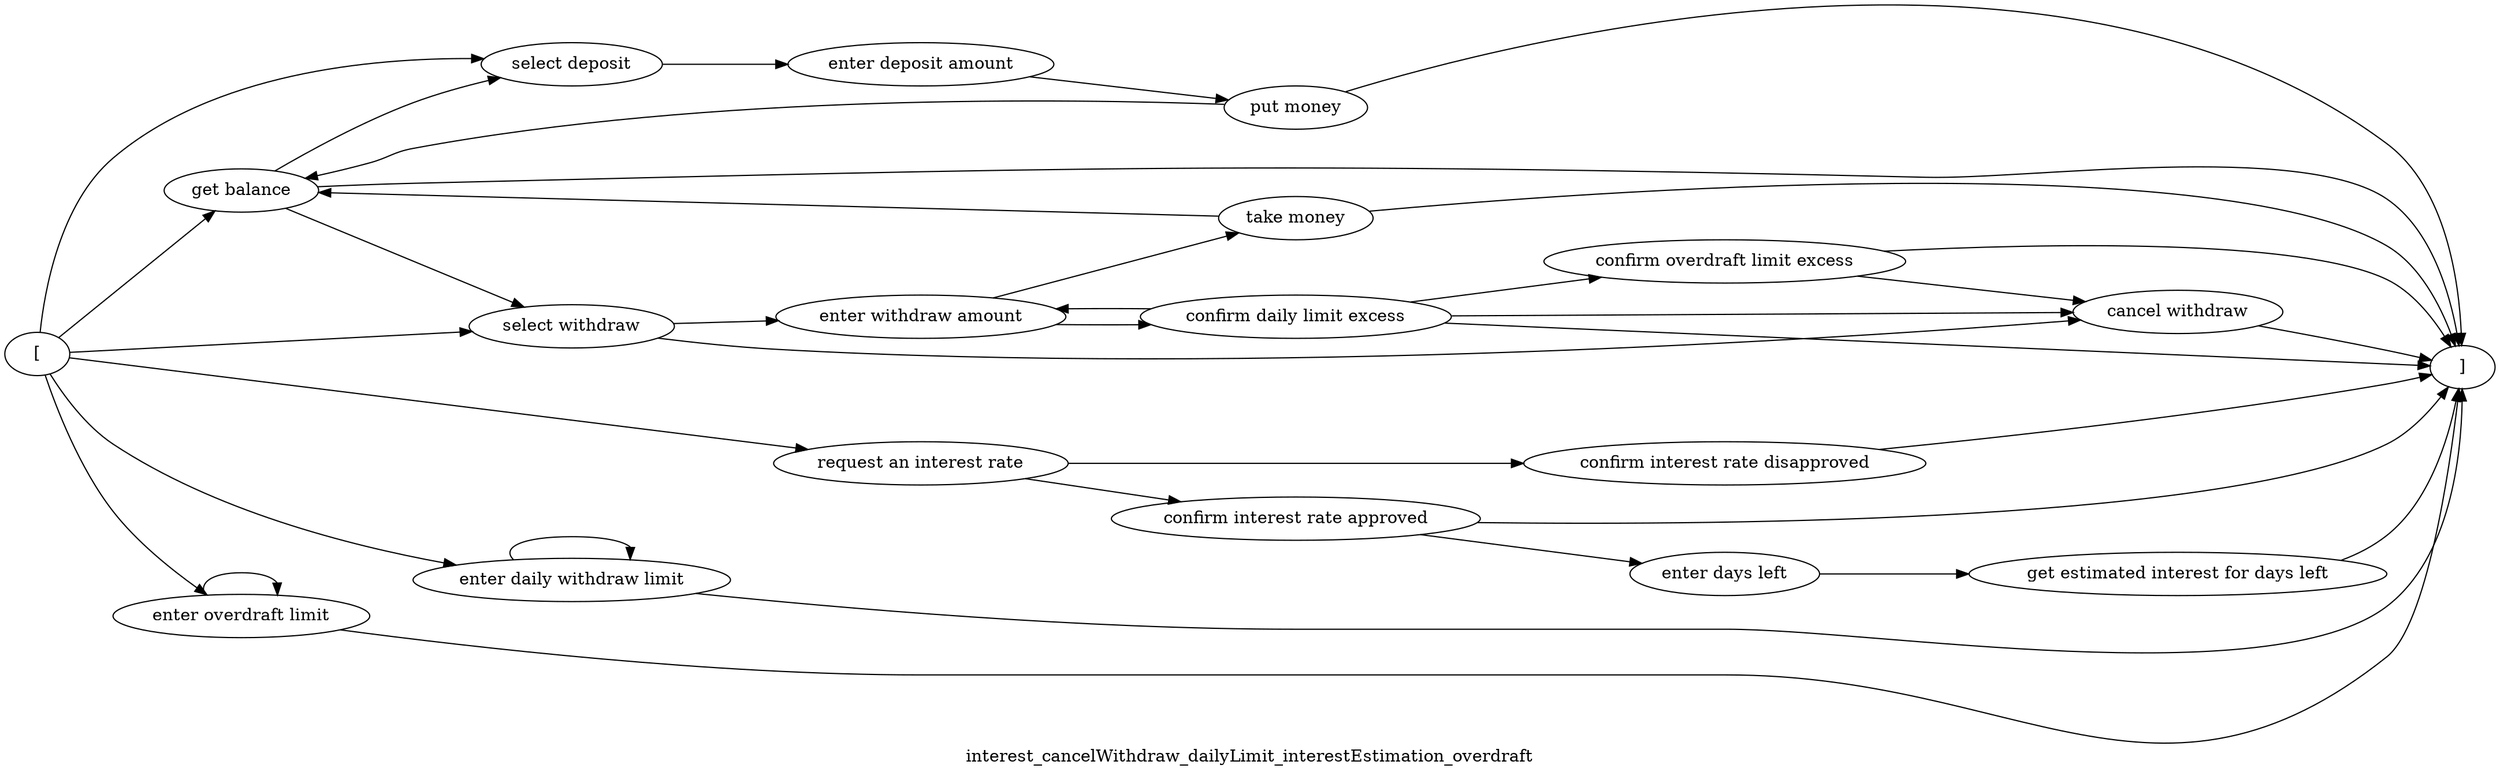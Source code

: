 digraph G {
rankdir = LR
label = "interest_cancelWithdraw_dailyLimit_interestEstimation_overdraft";
esg20_vertex2 -> esg20_vertex1;
esg20_vertex0 -> esg20_vertex2;
esg20_vertex2 -> esg20_vertex3;
esg20_vertex0 -> esg20_vertex3;
esg20_vertex3 -> esg20_vertex4;
esg20_vertex4 -> esg20_vertex5;
esg20_vertex5 -> esg20_vertex1;
esg20_vertex5 -> esg20_vertex2;
esg20_vertex2 -> esg20_vertex6;
esg20_vertex0 -> esg20_vertex6;
esg20_vertex6 -> esg20_vertex7;
esg20_vertex7 -> esg20_vertex8;
esg20_vertex8 -> esg20_vertex1;
esg20_vertex8 -> esg20_vertex2;
esg20_vertex0 -> esg20_vertex9;
esg20_vertex10 -> esg20_vertex1;
esg20_vertex9 -> esg20_vertex10;
esg20_vertex9 -> esg20_vertex11;
esg20_vertex11 -> esg20_vertex1;
esg20_vertex6 -> esg20_vertex12;
esg20_vertex12 -> esg20_vertex1;
esg20_vertex7 -> esg20_vertex13;
esg20_vertex13 -> esg20_vertex12;
esg20_vertex13 -> esg20_vertex7;
esg20_vertex0 -> esg20_vertex14;
esg20_vertex14 -> esg20_vertex1;
esg20_vertex14 -> esg20_vertex14;
esg20_vertex13 -> esg20_vertex1;
esg20_vertex10 -> esg20_vertex15;
esg20_vertex15 -> esg20_vertex16;
esg20_vertex16 -> esg20_vertex1;
esg20_vertex13 -> esg20_vertex17;
esg20_vertex0 -> esg20_vertex18;
esg20_vertex18 -> esg20_vertex1;
esg20_vertex18 -> esg20_vertex18;
esg20_vertex17 -> esg20_vertex12;
esg20_vertex17 -> esg20_vertex1;
esg20_vertex2 [label = "get balance"]
esg20_vertex1 [label = "]"]
esg20_vertex0 [label = "["]
esg20_vertex3 [label = "select deposit"]
esg20_vertex4 [label = "enter deposit amount"]
esg20_vertex5 [label = "put money"]
esg20_vertex6 [label = "select withdraw"]
esg20_vertex7 [label = "enter withdraw amount"]
esg20_vertex8 [label = "take money"]
esg20_vertex9 [label = "request an interest rate"]
esg20_vertex10 [label = "confirm interest rate approved"]
esg20_vertex11 [label = "confirm interest rate disapproved"]
esg20_vertex12 [label = "cancel withdraw"]
esg20_vertex13 [label = "confirm daily limit excess"]
esg20_vertex14 [label = "enter daily withdraw limit"]
esg20_vertex15 [label = "enter days left"]
esg20_vertex16 [label = "get estimated interest for days left"]
esg20_vertex17 [label = "confirm overdraft limit excess"]
esg20_vertex18 [label = "enter overdraft limit"]
}

